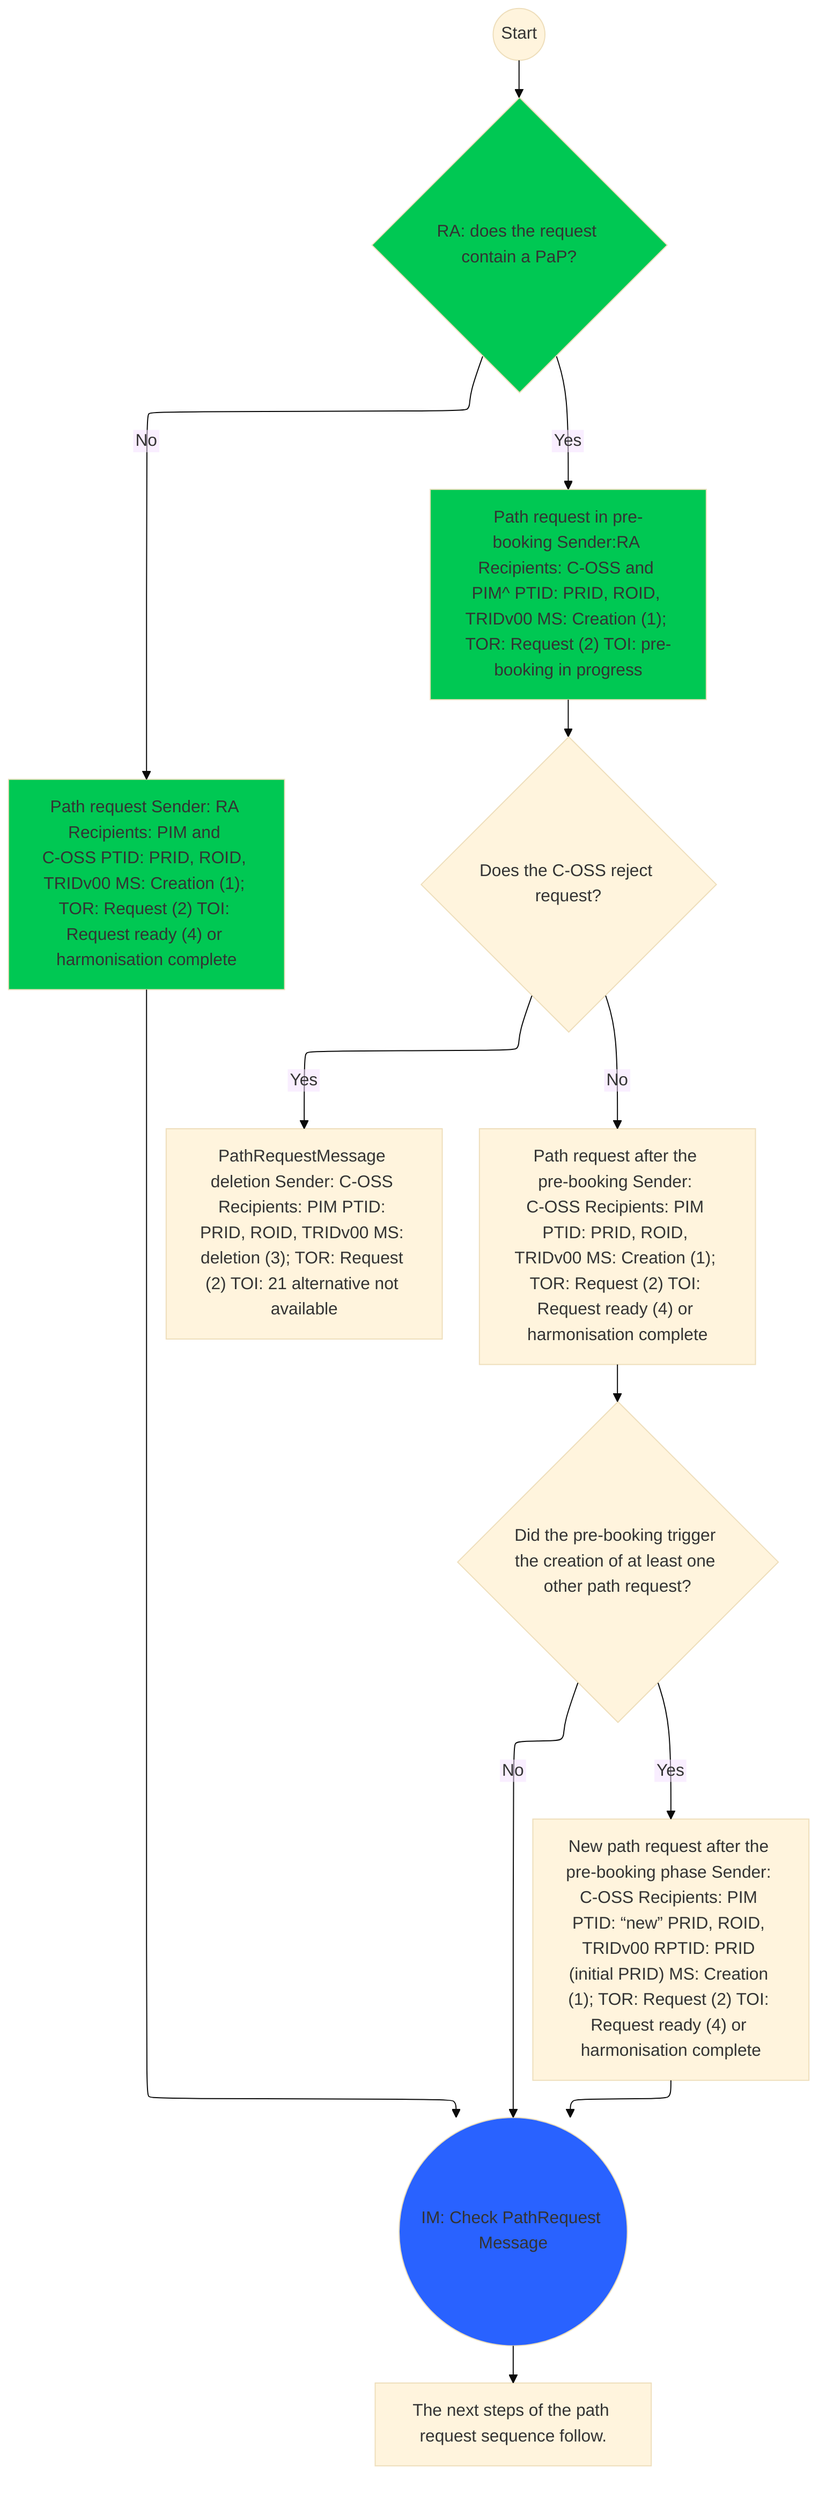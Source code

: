 %%{init:{
  "theme":"base",
  "flowchart":{"defaultRenderer":"elk","htmlLabels":false},
  "themeCSS": ".mermaid .node a text, .mermaid .node a tspan { fill:#dc2626 !important; }"
}}%%

flowchart TD


start((Start))
   
    checkPaP{RA: does the request contain a PaP?}
    
    pathRequestPreBooking["Path request in pre-booking Sender:RA Recipients: C-OSS and PIM^ PTID: PRID, ROID, TRIDv00 MS: Creation (1); TOR: Request (2) TOI: pre-booking in progress"]
    
    pathRequestNo["Path request Sender: RA Recipients: PIM and C‑OSS PTID: PRID, ROID, TRIDv00 MS: Creation (1); TOR: Request (2) TOI: Request ready (4) or harmonisation complete"]
    
    cossReject{Does the C‑OSS reject request?}
    
    cossDeletion["PathRequestMessage deletion Sender: C‑OSS Recipients: PIM PTID: PRID, ROID, TRIDv00 MS: deletion (3); TOR: Request (2) TOI: 21 alternative not available"]
     
    pathAfterPreBooking["Path request after the pre‑booking Sender: C‑OSS Recipients: PIM PTID: PRID, ROID, TRIDv00 MS: Creation (1); TOR: Request (2) TOI: Request ready (4) or harmonisation complete"]
    
    prebookingTrigger{Did the pre‑booking trigger the creation of at least one other path request?}
    
    newPath["New path request after the pre‑booking phase Sender: C‑OSS Recipients: PIM PTID: “new” PRID, ROID, TRIDv00 RPTID: PRID (initial PRID) MS: Creation (1); TOR: Request (2) TOI: Request ready (4) or harmonisation complete"]
    
    imCheck((IM: Check PathRequest Message))
    
    nextSteps["The next steps of the path request sequence follow."]
    
  
    
    start --> checkPaP
    checkPaP -- Yes --> pathRequestPreBooking
    checkPaP -- No --> pathRequestNo
    pathRequestNo --> imCheck
    pathRequestPreBooking --> cossReject
    cossReject -- Yes --> cossDeletion 
    cossReject -- No --> pathAfterPreBooking --> prebookingTrigger
    prebookingTrigger -- Yes --> newPath --> imCheck
    prebookingTrigger -- No --> imCheck
    imCheck --> nextSteps


    
    classDef Blue fill:#2962FF;
    classDef Green fill:#00C853;
    
    class imCheck Blue;
    class checkPaP,pathRequestPreBooking,pathRequestNo Green;

  
 
    click start href "https://github.com/floriandettmeier/mermaid-workspace/blob/main/mermaid.mmd?short_path=318b3c2#L5" "Start node code" _blank
    click checkPaP href "https://github.com/floriandettmeier/mermaid-workspace/blob/main/mermaid.mmd?short_path=318b3c2#L7" "checkPaP code" _blank
    click pathRequestPreBooking href "https://github.com/floriandettmeier/mermaid-workspace/blob/main/mermaid.mmd?short_path=318b3c2#L9" "pathRequestPreBooking code" _blank
    click pathRequestNo href "https://github.com/floriandettmeier/mermaid-workspace/blob/main/mermaid.mmd?short_path=318b3c2#L11" "pathRequestNo code" _blank
    click cossReject href "https://github.com/floriandettmeier/mermaid-workspace/blob/main/mermaid.mmd?short_path=318b3c2#L14" "cossReject code" _blank
    click cossDeletion href "https://github.com/floriandettmeier/mermaid-workspace/blob/main/mermaid.mmd?short_path=318b3c2#L16" "cossDeletion code" _blank
    click pathAfterPreBooking href "https://github.com/floriandettmeier/mermaid-workspace/blob/main/mermaid.mmd?short_path=318b3c2#L19" "pathAfterPreBooking code" _blank
    click prebookingTrigger href "https://github.com/floriandettmeier/mermaid-workspace/blob/main/mermaid.mmd?short_path=318b3c2#L22" "prebookingTrigger code" _blank
    click newPath href "https://github.com/floriandettmeier/mermaid-workspace/blob/main/mermaid.mmd?short_path=318b3c2#L24" "newPath code" _blank
    click imCheck href "https://github.com/floriandettmeier/mermaid-workspace/blob/main/mermaid.mmd?short_path=318b3c2#L27" "imCheck code" _blank
    click nextSteps href "https://github.com/floriandettmeier/mermaid-workspace/blob/main/mermaid.mmd?short_path=318b3c2#L29" "nextSteps code" _blank